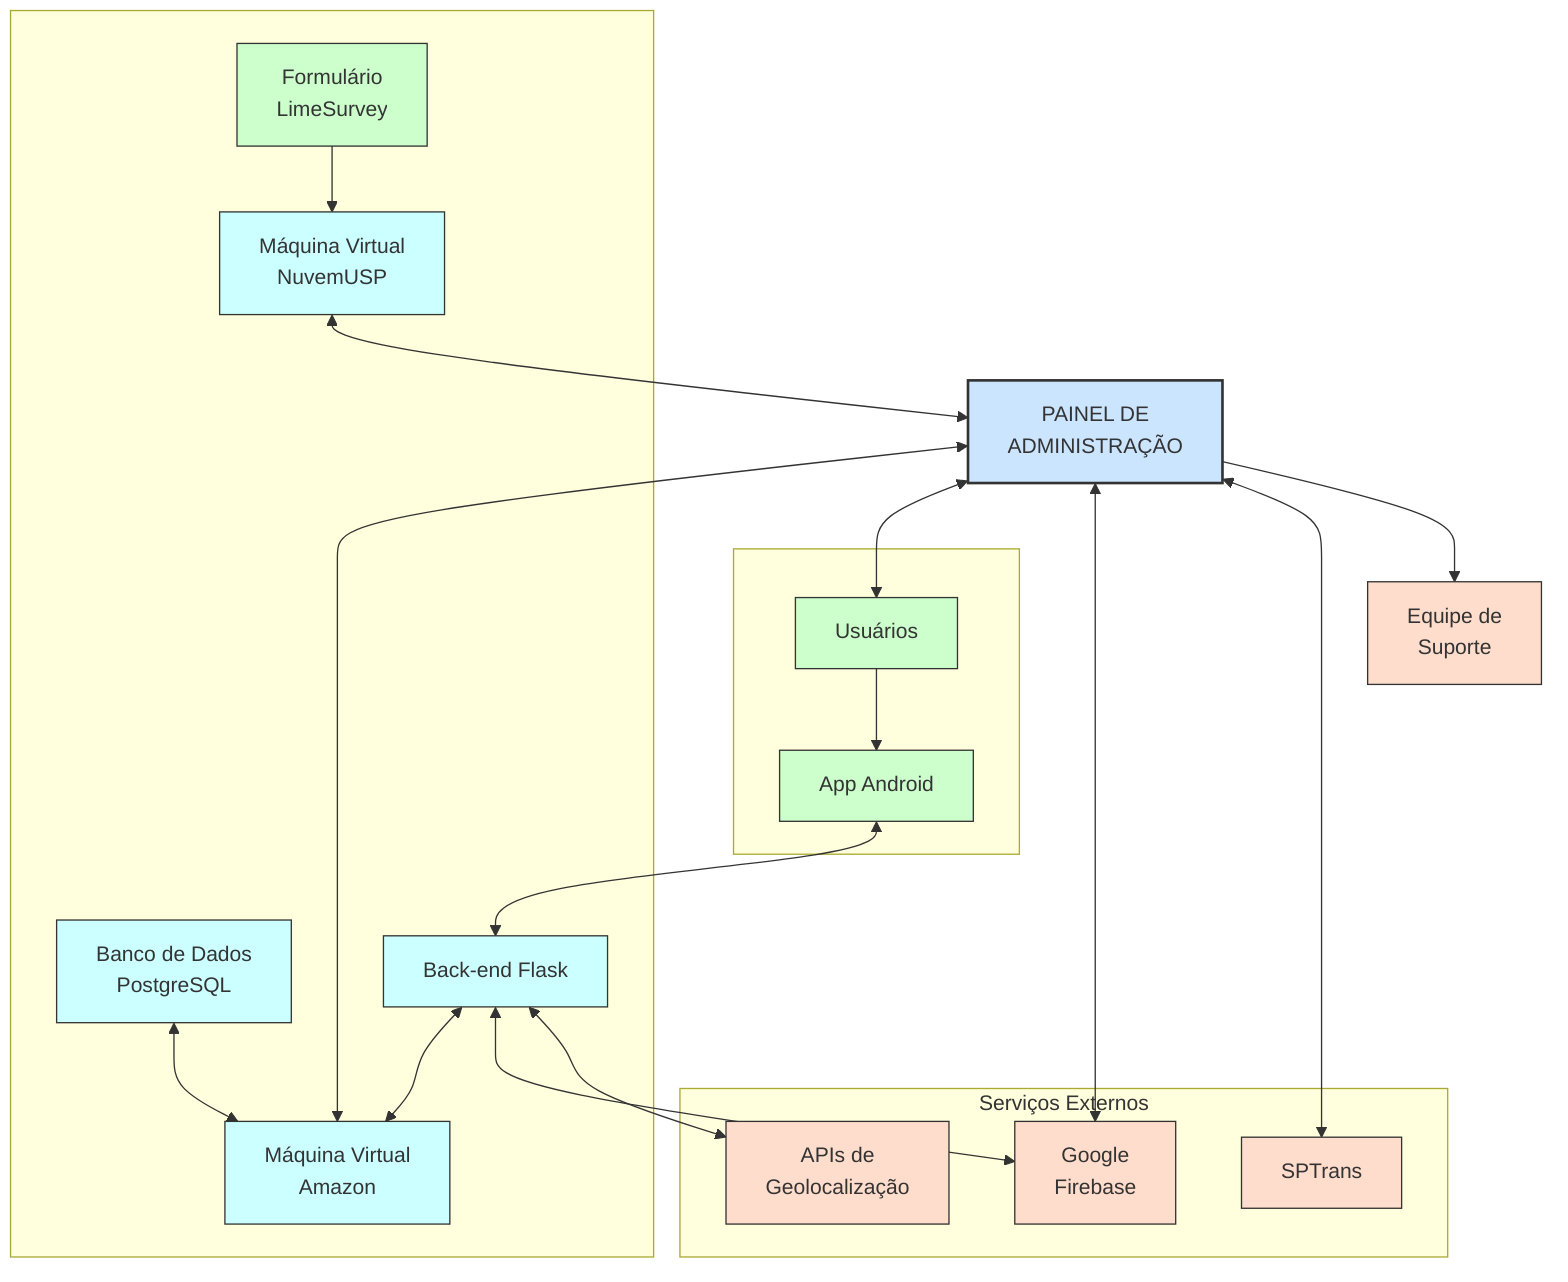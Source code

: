 flowchart TB
 subgraph subGraph0[" "]
        U["Usuários"]
        A["App Android"]
  end
 subgraph subGraph1[" "]
        LS["Formulário<br>LimeSurvey"]
        N["Máquina Virtual<br>NuvemUSP"]
        PG["Banco de Dados<br>PostgreSQL"]
        AM["Máquina Virtual<br>Amazon"]
        FL["Back-end Flask"]
  end
 subgraph subGraph2["Serviços Externos"]
        FB["Google<br>Firebase"]
        SP["SPTrans"]
        GEO["APIs de<br>Geolocalização"]
  end
    LS --> N
    N <--> P["PAINEL DE<br>ADMINISTRAÇÃO"]
    P <--> AM & U & FB & SP
    PG <--> AM
    FL <--> AM & FB & GEO
    U --> A
    A <--> FL
    P --> n2["Equipe de<br>Suporte"]

    n2@{ shape: rect}
    style U fill:#CCFFCC,stroke:#333,stroke-width:1px
    style A fill:#CCFFCC,stroke:#333,stroke-width:1px
    style LS fill:#CCFFCC,stroke:#333,stroke-width:1px
    style N fill:#CCFFFF,stroke:#333,stroke-width:1px
    style PG fill:#CCFFFF,stroke:#333,stroke-width:1px
    style AM fill:#CCFFFF,stroke:#333,stroke-width:1px
    style FL fill:#CCFFFF,stroke:#333,stroke-width:1px
    style FB fill:#FFDDCC,stroke:#333,stroke-width:1px
    style SP fill:#FFDDCC,stroke:#333,stroke-width:1px
    style GEO fill:#FFDDCC,stroke:#333,stroke-width:1px
    style P fill:#CCE5FF,stroke:#333,stroke-width:2px
    style n2 fill:#FFDDCC,stroke:#333,stroke-width:1px